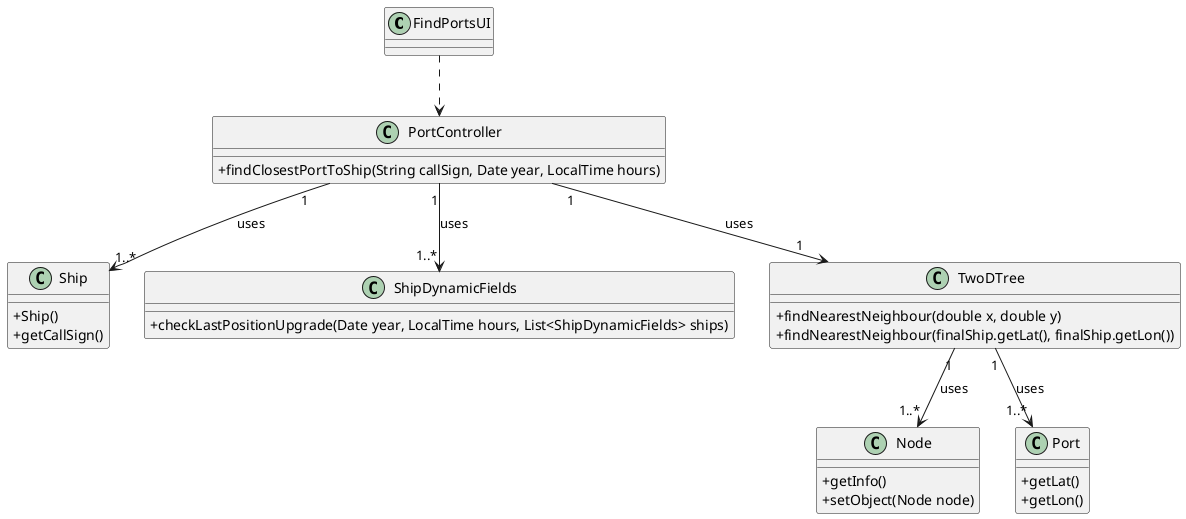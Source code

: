 
@startuml
skinparam classAttributeIconSize 0

class FindPortsUI{
}

class PortController{
+ findClosestPortToShip(String callSign, Date year, LocalTime hours)
}

class Ship{
+ Ship()
+ getCallSign()
}

class ShipDynamicFields{
+ checkLastPositionUpgrade(Date year, LocalTime hours, List<ShipDynamicFields> ships)
}

class TwoDTree {
+ findNearestNeighbour(double x, double y)
+ findNearestNeighbour(finalShip.getLat(), finalShip.getLon())
}

class Node {
+ getInfo()
+ setObject(Node node)
}

class Port {
+ getLat()
+ getLon()
}




PortController <.up. FindPortsUI
PortController "1" --> "1..*" Ship : uses
PortController "1" --> "1..*" ShipDynamicFields : uses
PortController "1" --> "1" TwoDTree : uses
TwoDTree "1" --> "1..*" Port : uses
TwoDTree "1" --> "1..*" Node : uses

@enduml

